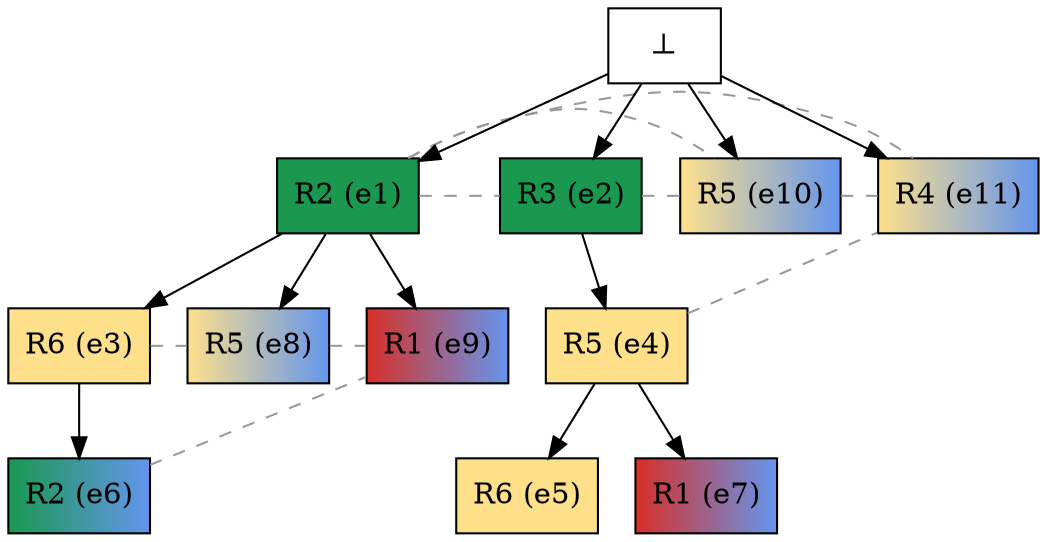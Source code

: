 digraph test {

//conflicts
  e1 -> e2 [arrowhead=none color=gray60 style=dashed constraint=false];
  e1 -> e10 [arrowhead=none color=gray60 style=dashed constraint=false];
  e1 -> e11 [arrowhead=none color=gray60 style=dashed constraint=false];
  e2 -> e10 [arrowhead=none color=gray60 style=dashed constraint=false];
  e3 -> e8 [arrowhead=none color=gray60 style=dashed constraint=false];
  e4 -> e11 [arrowhead=none color=gray60 style=dashed constraint=false];
  e6 -> e9 [arrowhead=none color=gray60 style=dashed constraint=false];
  e8 -> e9 [arrowhead=none color=gray60 style=dashed constraint=false];
  e10 -> e11 [arrowhead=none color=gray60 style=dashed constraint=false];

  e4 -> e5 [minlen=1];
  e2 -> e4 [minlen=1];
  e3 -> e6 [minlen=1];
  e1 -> e3 [minlen=1];
  e4 -> e7 [minlen=1];
  e1 -> e8 [minlen=1];
  e1 -> e9 [minlen=1];
  e0 -> e1 [minlen=1];
  e0 -> e2 [minlen=1];
  e0 -> e10 [minlen=1];
  e0 -> e11 [minlen=1];
  e1 [color="black" fillcolor="#1a9850:#1a9850" label="R2 (e1)" shape=box style=filled];
  e2 [color="black" fillcolor="#1a9850:#1a9850" label="R3 (e2)" shape=box style=filled];
  e3 [color="black" fillcolor="#fee08b:#fee08b" label="R6 (e3)" shape=box style=filled];
  e4 [color="black" fillcolor="#fee08b:#fee08b" label="R5 (e4)" shape=box style=filled];
  e5 [color="black" fillcolor="#fee08b:#fee08b" label="R6 (e5)" shape=box style=filled];
  e6 [color="black" fillcolor="#1a9850:cornflowerblue" label="R2 (e6)" shape=box style=filled];
  e7 [color="black" fillcolor="#d73027:cornflowerblue" label="R1 (e7)" shape=box style=filled];
  e8 [color="black" fillcolor="#fee08b:cornflowerblue" label="R5 (e8)" shape=box style=filled];
  e9 [color="black" fillcolor="#d73027:cornflowerblue" label="R1 (e9)" shape=box style=filled];
  e10 [color="black" fillcolor="#fee08b:cornflowerblue" label="R5 (e10)" shape=box style=filled];
  e11 [color="black" fillcolor="#fee08b:cornflowerblue" label="R4 (e11)" shape=box style=filled];
  e0 [fillcolor="white" label="⊥" shape=box style=filled];
}
